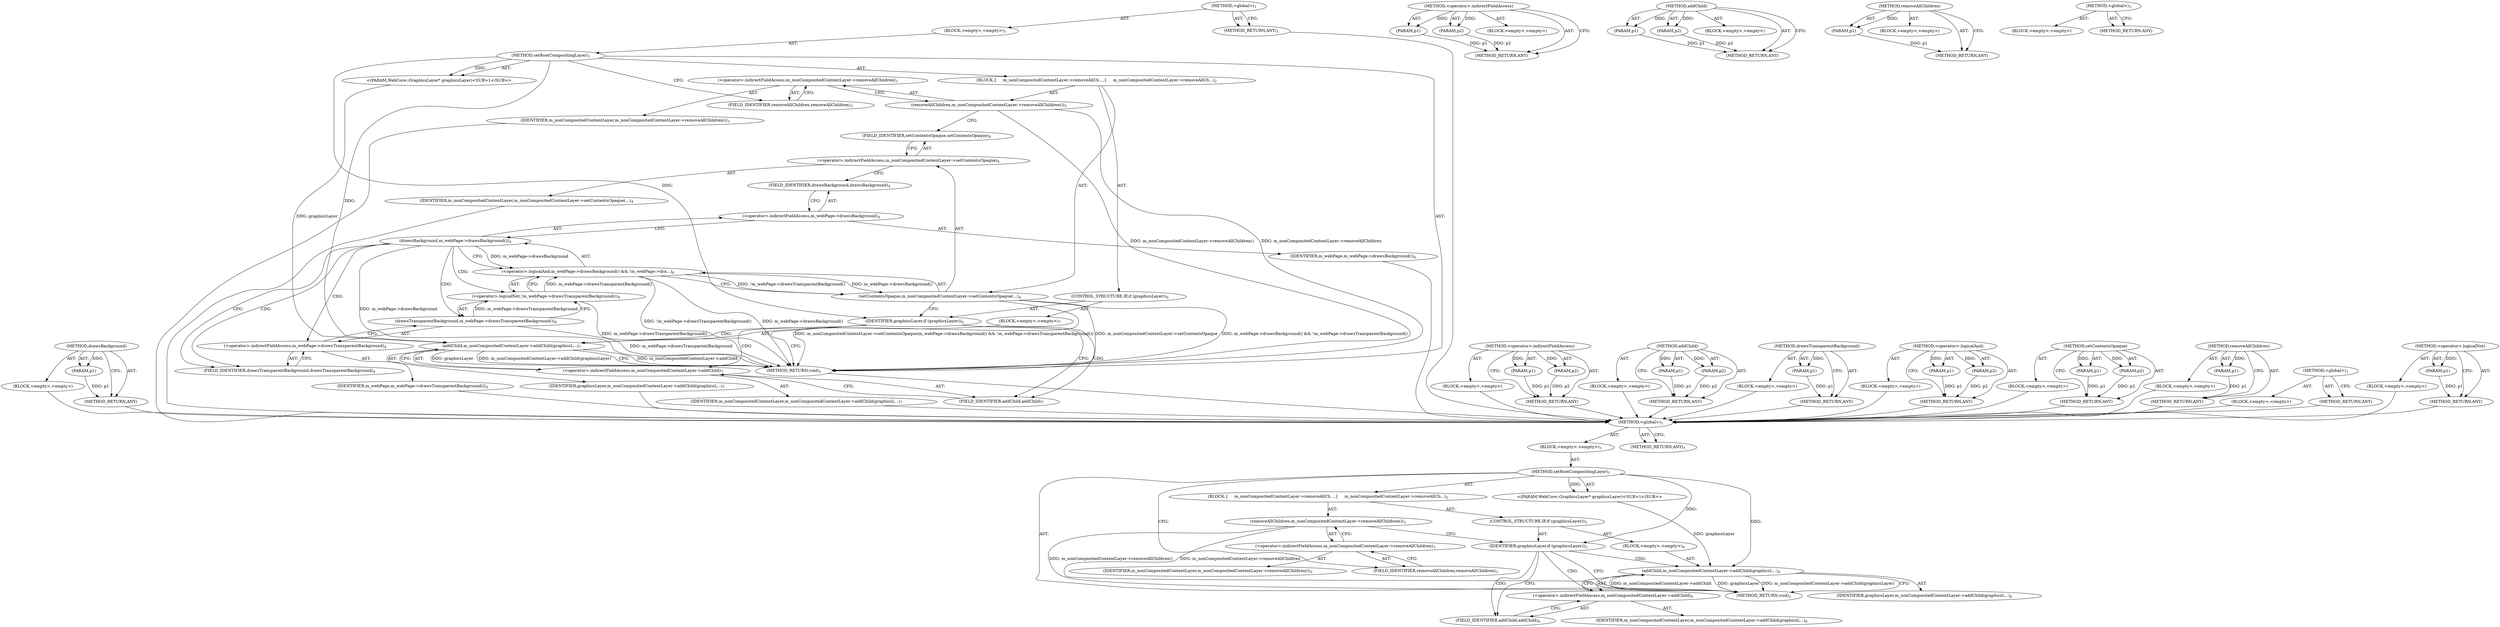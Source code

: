 digraph "&lt;operator&gt;.logicalNot" {
vulnerable_6 [label=<(METHOD,&lt;global&gt;)<SUB>1</SUB>>];
vulnerable_7 [label=<(BLOCK,&lt;empty&gt;,&lt;empty&gt;)<SUB>1</SUB>>];
vulnerable_8 [label=<(METHOD,setRootCompositingLayer)<SUB>1</SUB>>];
vulnerable_9 [label="<(PARAM,WebCore::GraphicsLayer* graphicsLayer)<SUB>1</SUB>>"];
vulnerable_10 [label=<(BLOCK,{
     m_nonCompositedContentLayer-&gt;removeAllCh...,{
     m_nonCompositedContentLayer-&gt;removeAllCh...)<SUB>2</SUB>>];
vulnerable_11 [label=<(removeAllChildren,m_nonCompositedContentLayer-&gt;removeAllChildren())<SUB>3</SUB>>];
vulnerable_12 [label=<(&lt;operator&gt;.indirectFieldAccess,m_nonCompositedContentLayer-&gt;removeAllChildren)<SUB>3</SUB>>];
vulnerable_13 [label=<(IDENTIFIER,m_nonCompositedContentLayer,m_nonCompositedContentLayer-&gt;removeAllChildren())<SUB>3</SUB>>];
vulnerable_14 [label=<(FIELD_IDENTIFIER,removeAllChildren,removeAllChildren)<SUB>3</SUB>>];
vulnerable_15 [label=<(CONTROL_STRUCTURE,IF,if (graphicsLayer))<SUB>5</SUB>>];
vulnerable_16 [label=<(IDENTIFIER,graphicsLayer,if (graphicsLayer))<SUB>5</SUB>>];
vulnerable_17 [label=<(BLOCK,&lt;empty&gt;,&lt;empty&gt;)<SUB>6</SUB>>];
vulnerable_18 [label=<(addChild,m_nonCompositedContentLayer-&gt;addChild(graphicsL...)<SUB>6</SUB>>];
vulnerable_19 [label=<(&lt;operator&gt;.indirectFieldAccess,m_nonCompositedContentLayer-&gt;addChild)<SUB>6</SUB>>];
vulnerable_20 [label=<(IDENTIFIER,m_nonCompositedContentLayer,m_nonCompositedContentLayer-&gt;addChild(graphicsL...)<SUB>6</SUB>>];
vulnerable_21 [label=<(FIELD_IDENTIFIER,addChild,addChild)<SUB>6</SUB>>];
vulnerable_22 [label=<(IDENTIFIER,graphicsLayer,m_nonCompositedContentLayer-&gt;addChild(graphicsL...)<SUB>6</SUB>>];
vulnerable_23 [label=<(METHOD_RETURN,void)<SUB>1</SUB>>];
vulnerable_25 [label=<(METHOD_RETURN,ANY)<SUB>1</SUB>>];
vulnerable_44 [label=<(METHOD,&lt;operator&gt;.indirectFieldAccess)>];
vulnerable_45 [label=<(PARAM,p1)>];
vulnerable_46 [label=<(PARAM,p2)>];
vulnerable_47 [label=<(BLOCK,&lt;empty&gt;,&lt;empty&gt;)>];
vulnerable_48 [label=<(METHOD_RETURN,ANY)>];
vulnerable_49 [label=<(METHOD,addChild)>];
vulnerable_50 [label=<(PARAM,p1)>];
vulnerable_51 [label=<(PARAM,p2)>];
vulnerable_52 [label=<(BLOCK,&lt;empty&gt;,&lt;empty&gt;)>];
vulnerable_53 [label=<(METHOD_RETURN,ANY)>];
vulnerable_40 [label=<(METHOD,removeAllChildren)>];
vulnerable_41 [label=<(PARAM,p1)>];
vulnerable_42 [label=<(BLOCK,&lt;empty&gt;,&lt;empty&gt;)>];
vulnerable_43 [label=<(METHOD_RETURN,ANY)>];
vulnerable_34 [label=<(METHOD,&lt;global&gt;)<SUB>1</SUB>>];
vulnerable_35 [label=<(BLOCK,&lt;empty&gt;,&lt;empty&gt;)>];
vulnerable_36 [label=<(METHOD_RETURN,ANY)>];
fixed_73 [label=<(METHOD,drawsBackground)>];
fixed_74 [label=<(PARAM,p1)>];
fixed_75 [label=<(BLOCK,&lt;empty&gt;,&lt;empty&gt;)>];
fixed_76 [label=<(METHOD_RETURN,ANY)>];
fixed_6 [label=<(METHOD,&lt;global&gt;)<SUB>1</SUB>>];
fixed_7 [label=<(BLOCK,&lt;empty&gt;,&lt;empty&gt;)<SUB>1</SUB>>];
fixed_8 [label=<(METHOD,setRootCompositingLayer)<SUB>1</SUB>>];
fixed_9 [label="<(PARAM,WebCore::GraphicsLayer* graphicsLayer)<SUB>1</SUB>>"];
fixed_10 [label=<(BLOCK,{
     m_nonCompositedContentLayer-&gt;removeAllCh...,{
     m_nonCompositedContentLayer-&gt;removeAllCh...)<SUB>2</SUB>>];
fixed_11 [label=<(removeAllChildren,m_nonCompositedContentLayer-&gt;removeAllChildren())<SUB>3</SUB>>];
fixed_12 [label=<(&lt;operator&gt;.indirectFieldAccess,m_nonCompositedContentLayer-&gt;removeAllChildren)<SUB>3</SUB>>];
fixed_13 [label=<(IDENTIFIER,m_nonCompositedContentLayer,m_nonCompositedContentLayer-&gt;removeAllChildren())<SUB>3</SUB>>];
fixed_14 [label=<(FIELD_IDENTIFIER,removeAllChildren,removeAllChildren)<SUB>3</SUB>>];
fixed_15 [label=<(setContentsOpaque,m_nonCompositedContentLayer-&gt;setContentsOpaque(...)<SUB>4</SUB>>];
fixed_16 [label=<(&lt;operator&gt;.indirectFieldAccess,m_nonCompositedContentLayer-&gt;setContentsOpaque)<SUB>4</SUB>>];
fixed_17 [label=<(IDENTIFIER,m_nonCompositedContentLayer,m_nonCompositedContentLayer-&gt;setContentsOpaque(...)<SUB>4</SUB>>];
fixed_18 [label=<(FIELD_IDENTIFIER,setContentsOpaque,setContentsOpaque)<SUB>4</SUB>>];
fixed_19 [label=<(&lt;operator&gt;.logicalAnd,m_webPage-&gt;drawsBackground() &amp;&amp; !m_webPage-&gt;dra...)<SUB>4</SUB>>];
fixed_20 [label=<(drawsBackground,m_webPage-&gt;drawsBackground())<SUB>4</SUB>>];
fixed_21 [label=<(&lt;operator&gt;.indirectFieldAccess,m_webPage-&gt;drawsBackground)<SUB>4</SUB>>];
fixed_22 [label=<(IDENTIFIER,m_webPage,m_webPage-&gt;drawsBackground())<SUB>4</SUB>>];
fixed_23 [label=<(FIELD_IDENTIFIER,drawsBackground,drawsBackground)<SUB>4</SUB>>];
fixed_24 [label=<(&lt;operator&gt;.logicalNot,!m_webPage-&gt;drawsTransparentBackground())<SUB>4</SUB>>];
fixed_25 [label=<(drawsTransparentBackground,m_webPage-&gt;drawsTransparentBackground())<SUB>4</SUB>>];
fixed_26 [label=<(&lt;operator&gt;.indirectFieldAccess,m_webPage-&gt;drawsTransparentBackground)<SUB>4</SUB>>];
fixed_27 [label=<(IDENTIFIER,m_webPage,m_webPage-&gt;drawsTransparentBackground())<SUB>4</SUB>>];
fixed_28 [label=<(FIELD_IDENTIFIER,drawsTransparentBackground,drawsTransparentBackground)<SUB>4</SUB>>];
fixed_29 [label=<(CONTROL_STRUCTURE,IF,if (graphicsLayer))<SUB>6</SUB>>];
fixed_30 [label=<(IDENTIFIER,graphicsLayer,if (graphicsLayer))<SUB>6</SUB>>];
fixed_31 [label=<(BLOCK,&lt;empty&gt;,&lt;empty&gt;)<SUB>7</SUB>>];
fixed_32 [label=<(addChild,m_nonCompositedContentLayer-&gt;addChild(graphicsL...)<SUB>7</SUB>>];
fixed_33 [label=<(&lt;operator&gt;.indirectFieldAccess,m_nonCompositedContentLayer-&gt;addChild)<SUB>7</SUB>>];
fixed_34 [label=<(IDENTIFIER,m_nonCompositedContentLayer,m_nonCompositedContentLayer-&gt;addChild(graphicsL...)<SUB>7</SUB>>];
fixed_35 [label=<(FIELD_IDENTIFIER,addChild,addChild)<SUB>7</SUB>>];
fixed_36 [label=<(IDENTIFIER,graphicsLayer,m_nonCompositedContentLayer-&gt;addChild(graphicsL...)<SUB>7</SUB>>];
fixed_37 [label=<(METHOD_RETURN,void)<SUB>1</SUB>>];
fixed_39 [label=<(METHOD_RETURN,ANY)<SUB>1</SUB>>];
fixed_58 [label=<(METHOD,&lt;operator&gt;.indirectFieldAccess)>];
fixed_59 [label=<(PARAM,p1)>];
fixed_60 [label=<(PARAM,p2)>];
fixed_61 [label=<(BLOCK,&lt;empty&gt;,&lt;empty&gt;)>];
fixed_62 [label=<(METHOD_RETURN,ANY)>];
fixed_85 [label=<(METHOD,addChild)>];
fixed_86 [label=<(PARAM,p1)>];
fixed_87 [label=<(PARAM,p2)>];
fixed_88 [label=<(BLOCK,&lt;empty&gt;,&lt;empty&gt;)>];
fixed_89 [label=<(METHOD_RETURN,ANY)>];
fixed_81 [label=<(METHOD,drawsTransparentBackground)>];
fixed_82 [label=<(PARAM,p1)>];
fixed_83 [label=<(BLOCK,&lt;empty&gt;,&lt;empty&gt;)>];
fixed_84 [label=<(METHOD_RETURN,ANY)>];
fixed_68 [label=<(METHOD,&lt;operator&gt;.logicalAnd)>];
fixed_69 [label=<(PARAM,p1)>];
fixed_70 [label=<(PARAM,p2)>];
fixed_71 [label=<(BLOCK,&lt;empty&gt;,&lt;empty&gt;)>];
fixed_72 [label=<(METHOD_RETURN,ANY)>];
fixed_63 [label=<(METHOD,setContentsOpaque)>];
fixed_64 [label=<(PARAM,p1)>];
fixed_65 [label=<(PARAM,p2)>];
fixed_66 [label=<(BLOCK,&lt;empty&gt;,&lt;empty&gt;)>];
fixed_67 [label=<(METHOD_RETURN,ANY)>];
fixed_54 [label=<(METHOD,removeAllChildren)>];
fixed_55 [label=<(PARAM,p1)>];
fixed_56 [label=<(BLOCK,&lt;empty&gt;,&lt;empty&gt;)>];
fixed_57 [label=<(METHOD_RETURN,ANY)>];
fixed_48 [label=<(METHOD,&lt;global&gt;)<SUB>1</SUB>>];
fixed_49 [label=<(BLOCK,&lt;empty&gt;,&lt;empty&gt;)>];
fixed_50 [label=<(METHOD_RETURN,ANY)>];
fixed_77 [label=<(METHOD,&lt;operator&gt;.logicalNot)>];
fixed_78 [label=<(PARAM,p1)>];
fixed_79 [label=<(BLOCK,&lt;empty&gt;,&lt;empty&gt;)>];
fixed_80 [label=<(METHOD_RETURN,ANY)>];
vulnerable_6 -> vulnerable_7  [key=0, label="AST: "];
vulnerable_6 -> vulnerable_25  [key=0, label="AST: "];
vulnerable_6 -> vulnerable_25  [key=1, label="CFG: "];
vulnerable_7 -> vulnerable_8  [key=0, label="AST: "];
vulnerable_8 -> vulnerable_9  [key=0, label="AST: "];
vulnerable_8 -> vulnerable_9  [key=1, label="DDG: "];
vulnerable_8 -> vulnerable_10  [key=0, label="AST: "];
vulnerable_8 -> vulnerable_23  [key=0, label="AST: "];
vulnerable_8 -> vulnerable_14  [key=0, label="CFG: "];
vulnerable_8 -> vulnerable_16  [key=0, label="DDG: "];
vulnerable_8 -> vulnerable_18  [key=0, label="DDG: "];
vulnerable_9 -> vulnerable_18  [key=0, label="DDG: graphicsLayer"];
vulnerable_10 -> vulnerable_11  [key=0, label="AST: "];
vulnerable_10 -> vulnerable_15  [key=0, label="AST: "];
vulnerable_11 -> vulnerable_12  [key=0, label="AST: "];
vulnerable_11 -> vulnerable_16  [key=0, label="CFG: "];
vulnerable_11 -> vulnerable_23  [key=0, label="DDG: m_nonCompositedContentLayer-&gt;removeAllChildren"];
vulnerable_11 -> vulnerable_23  [key=1, label="DDG: m_nonCompositedContentLayer-&gt;removeAllChildren()"];
vulnerable_12 -> vulnerable_13  [key=0, label="AST: "];
vulnerable_12 -> vulnerable_14  [key=0, label="AST: "];
vulnerable_12 -> vulnerable_11  [key=0, label="CFG: "];
vulnerable_14 -> vulnerable_12  [key=0, label="CFG: "];
vulnerable_15 -> vulnerable_16  [key=0, label="AST: "];
vulnerable_15 -> vulnerable_17  [key=0, label="AST: "];
vulnerable_16 -> vulnerable_23  [key=0, label="CFG: "];
vulnerable_16 -> vulnerable_21  [key=0, label="CFG: "];
vulnerable_16 -> vulnerable_21  [key=1, label="CDG: "];
vulnerable_16 -> vulnerable_18  [key=0, label="CDG: "];
vulnerable_16 -> vulnerable_19  [key=0, label="CDG: "];
vulnerable_17 -> vulnerable_18  [key=0, label="AST: "];
vulnerable_18 -> vulnerable_19  [key=0, label="AST: "];
vulnerable_18 -> vulnerable_22  [key=0, label="AST: "];
vulnerable_18 -> vulnerable_23  [key=0, label="CFG: "];
vulnerable_18 -> vulnerable_23  [key=1, label="DDG: m_nonCompositedContentLayer-&gt;addChild"];
vulnerable_18 -> vulnerable_23  [key=2, label="DDG: graphicsLayer"];
vulnerable_18 -> vulnerable_23  [key=3, label="DDG: m_nonCompositedContentLayer-&gt;addChild(graphicsLayer)"];
vulnerable_19 -> vulnerable_20  [key=0, label="AST: "];
vulnerable_19 -> vulnerable_21  [key=0, label="AST: "];
vulnerable_19 -> vulnerable_18  [key=0, label="CFG: "];
vulnerable_21 -> vulnerable_19  [key=0, label="CFG: "];
vulnerable_44 -> vulnerable_45  [key=0, label="AST: "];
vulnerable_44 -> vulnerable_45  [key=1, label="DDG: "];
vulnerable_44 -> vulnerable_47  [key=0, label="AST: "];
vulnerable_44 -> vulnerable_46  [key=0, label="AST: "];
vulnerable_44 -> vulnerable_46  [key=1, label="DDG: "];
vulnerable_44 -> vulnerable_48  [key=0, label="AST: "];
vulnerable_44 -> vulnerable_48  [key=1, label="CFG: "];
vulnerable_45 -> vulnerable_48  [key=0, label="DDG: p1"];
vulnerable_46 -> vulnerable_48  [key=0, label="DDG: p2"];
vulnerable_49 -> vulnerable_50  [key=0, label="AST: "];
vulnerable_49 -> vulnerable_50  [key=1, label="DDG: "];
vulnerable_49 -> vulnerable_52  [key=0, label="AST: "];
vulnerable_49 -> vulnerable_51  [key=0, label="AST: "];
vulnerable_49 -> vulnerable_51  [key=1, label="DDG: "];
vulnerable_49 -> vulnerable_53  [key=0, label="AST: "];
vulnerable_49 -> vulnerable_53  [key=1, label="CFG: "];
vulnerable_50 -> vulnerable_53  [key=0, label="DDG: p1"];
vulnerable_51 -> vulnerable_53  [key=0, label="DDG: p2"];
vulnerable_40 -> vulnerable_41  [key=0, label="AST: "];
vulnerable_40 -> vulnerable_41  [key=1, label="DDG: "];
vulnerable_40 -> vulnerable_42  [key=0, label="AST: "];
vulnerable_40 -> vulnerable_43  [key=0, label="AST: "];
vulnerable_40 -> vulnerable_43  [key=1, label="CFG: "];
vulnerable_41 -> vulnerable_43  [key=0, label="DDG: p1"];
vulnerable_34 -> vulnerable_35  [key=0, label="AST: "];
vulnerable_34 -> vulnerable_36  [key=0, label="AST: "];
vulnerable_34 -> vulnerable_36  [key=1, label="CFG: "];
fixed_73 -> fixed_74  [key=0, label="AST: "];
fixed_73 -> fixed_74  [key=1, label="DDG: "];
fixed_73 -> fixed_75  [key=0, label="AST: "];
fixed_73 -> fixed_76  [key=0, label="AST: "];
fixed_73 -> fixed_76  [key=1, label="CFG: "];
fixed_74 -> fixed_76  [key=0, label="DDG: p1"];
fixed_75 -> vulnerable_6  [key=0];
fixed_76 -> vulnerable_6  [key=0];
fixed_6 -> fixed_7  [key=0, label="AST: "];
fixed_6 -> fixed_39  [key=0, label="AST: "];
fixed_6 -> fixed_39  [key=1, label="CFG: "];
fixed_7 -> fixed_8  [key=0, label="AST: "];
fixed_8 -> fixed_9  [key=0, label="AST: "];
fixed_8 -> fixed_9  [key=1, label="DDG: "];
fixed_8 -> fixed_10  [key=0, label="AST: "];
fixed_8 -> fixed_37  [key=0, label="AST: "];
fixed_8 -> fixed_14  [key=0, label="CFG: "];
fixed_8 -> fixed_30  [key=0, label="DDG: "];
fixed_8 -> fixed_32  [key=0, label="DDG: "];
fixed_9 -> fixed_32  [key=0, label="DDG: graphicsLayer"];
fixed_10 -> fixed_11  [key=0, label="AST: "];
fixed_10 -> fixed_15  [key=0, label="AST: "];
fixed_10 -> fixed_29  [key=0, label="AST: "];
fixed_11 -> fixed_12  [key=0, label="AST: "];
fixed_11 -> fixed_18  [key=0, label="CFG: "];
fixed_11 -> fixed_37  [key=0, label="DDG: m_nonCompositedContentLayer-&gt;removeAllChildren"];
fixed_11 -> fixed_37  [key=1, label="DDG: m_nonCompositedContentLayer-&gt;removeAllChildren()"];
fixed_12 -> fixed_13  [key=0, label="AST: "];
fixed_12 -> fixed_14  [key=0, label="AST: "];
fixed_12 -> fixed_11  [key=0, label="CFG: "];
fixed_13 -> vulnerable_6  [key=0];
fixed_14 -> fixed_12  [key=0, label="CFG: "];
fixed_15 -> fixed_16  [key=0, label="AST: "];
fixed_15 -> fixed_19  [key=0, label="AST: "];
fixed_15 -> fixed_30  [key=0, label="CFG: "];
fixed_15 -> fixed_37  [key=0, label="DDG: m_nonCompositedContentLayer-&gt;setContentsOpaque"];
fixed_15 -> fixed_37  [key=1, label="DDG: m_webPage-&gt;drawsBackground() &amp;&amp; !m_webPage-&gt;drawsTransparentBackground()"];
fixed_15 -> fixed_37  [key=2, label="DDG: m_nonCompositedContentLayer-&gt;setContentsOpaque(m_webPage-&gt;drawsBackground() &amp;&amp; !m_webPage-&gt;drawsTransparentBackground())"];
fixed_16 -> fixed_17  [key=0, label="AST: "];
fixed_16 -> fixed_18  [key=0, label="AST: "];
fixed_16 -> fixed_23  [key=0, label="CFG: "];
fixed_17 -> vulnerable_6  [key=0];
fixed_18 -> fixed_16  [key=0, label="CFG: "];
fixed_19 -> fixed_20  [key=0, label="AST: "];
fixed_19 -> fixed_24  [key=0, label="AST: "];
fixed_19 -> fixed_15  [key=0, label="CFG: "];
fixed_19 -> fixed_15  [key=1, label="DDG: m_webPage-&gt;drawsBackground()"];
fixed_19 -> fixed_15  [key=2, label="DDG: !m_webPage-&gt;drawsTransparentBackground()"];
fixed_19 -> fixed_37  [key=0, label="DDG: m_webPage-&gt;drawsBackground()"];
fixed_19 -> fixed_37  [key=1, label="DDG: !m_webPage-&gt;drawsTransparentBackground()"];
fixed_20 -> fixed_21  [key=0, label="AST: "];
fixed_20 -> fixed_19  [key=0, label="CFG: "];
fixed_20 -> fixed_19  [key=1, label="DDG: m_webPage-&gt;drawsBackground"];
fixed_20 -> fixed_28  [key=0, label="CFG: "];
fixed_20 -> fixed_28  [key=1, label="CDG: "];
fixed_20 -> fixed_37  [key=0, label="DDG: m_webPage-&gt;drawsBackground"];
fixed_20 -> fixed_24  [key=0, label="CDG: "];
fixed_20 -> fixed_25  [key=0, label="CDG: "];
fixed_20 -> fixed_26  [key=0, label="CDG: "];
fixed_21 -> fixed_22  [key=0, label="AST: "];
fixed_21 -> fixed_23  [key=0, label="AST: "];
fixed_21 -> fixed_20  [key=0, label="CFG: "];
fixed_22 -> vulnerable_6  [key=0];
fixed_23 -> fixed_21  [key=0, label="CFG: "];
fixed_24 -> fixed_25  [key=0, label="AST: "];
fixed_24 -> fixed_19  [key=0, label="CFG: "];
fixed_24 -> fixed_19  [key=1, label="DDG: m_webPage-&gt;drawsTransparentBackground()"];
fixed_24 -> fixed_37  [key=0, label="DDG: m_webPage-&gt;drawsTransparentBackground()"];
fixed_25 -> fixed_26  [key=0, label="AST: "];
fixed_25 -> fixed_24  [key=0, label="CFG: "];
fixed_25 -> fixed_24  [key=1, label="DDG: m_webPage-&gt;drawsTransparentBackground"];
fixed_25 -> fixed_37  [key=0, label="DDG: m_webPage-&gt;drawsTransparentBackground"];
fixed_26 -> fixed_27  [key=0, label="AST: "];
fixed_26 -> fixed_28  [key=0, label="AST: "];
fixed_26 -> fixed_25  [key=0, label="CFG: "];
fixed_27 -> vulnerable_6  [key=0];
fixed_28 -> fixed_26  [key=0, label="CFG: "];
fixed_29 -> fixed_30  [key=0, label="AST: "];
fixed_29 -> fixed_31  [key=0, label="AST: "];
fixed_30 -> fixed_37  [key=0, label="CFG: "];
fixed_30 -> fixed_35  [key=0, label="CFG: "];
fixed_30 -> fixed_35  [key=1, label="CDG: "];
fixed_30 -> fixed_32  [key=0, label="CDG: "];
fixed_30 -> fixed_33  [key=0, label="CDG: "];
fixed_31 -> fixed_32  [key=0, label="AST: "];
fixed_32 -> fixed_33  [key=0, label="AST: "];
fixed_32 -> fixed_36  [key=0, label="AST: "];
fixed_32 -> fixed_37  [key=0, label="CFG: "];
fixed_32 -> fixed_37  [key=1, label="DDG: m_nonCompositedContentLayer-&gt;addChild"];
fixed_32 -> fixed_37  [key=2, label="DDG: graphicsLayer"];
fixed_32 -> fixed_37  [key=3, label="DDG: m_nonCompositedContentLayer-&gt;addChild(graphicsLayer)"];
fixed_33 -> fixed_34  [key=0, label="AST: "];
fixed_33 -> fixed_35  [key=0, label="AST: "];
fixed_33 -> fixed_32  [key=0, label="CFG: "];
fixed_34 -> vulnerable_6  [key=0];
fixed_35 -> fixed_33  [key=0, label="CFG: "];
fixed_36 -> vulnerable_6  [key=0];
fixed_37 -> vulnerable_6  [key=0];
fixed_39 -> vulnerable_6  [key=0];
fixed_58 -> fixed_59  [key=0, label="AST: "];
fixed_58 -> fixed_59  [key=1, label="DDG: "];
fixed_58 -> fixed_61  [key=0, label="AST: "];
fixed_58 -> fixed_60  [key=0, label="AST: "];
fixed_58 -> fixed_60  [key=1, label="DDG: "];
fixed_58 -> fixed_62  [key=0, label="AST: "];
fixed_58 -> fixed_62  [key=1, label="CFG: "];
fixed_59 -> fixed_62  [key=0, label="DDG: p1"];
fixed_60 -> fixed_62  [key=0, label="DDG: p2"];
fixed_61 -> vulnerable_6  [key=0];
fixed_62 -> vulnerable_6  [key=0];
fixed_85 -> fixed_86  [key=0, label="AST: "];
fixed_85 -> fixed_86  [key=1, label="DDG: "];
fixed_85 -> fixed_88  [key=0, label="AST: "];
fixed_85 -> fixed_87  [key=0, label="AST: "];
fixed_85 -> fixed_87  [key=1, label="DDG: "];
fixed_85 -> fixed_89  [key=0, label="AST: "];
fixed_85 -> fixed_89  [key=1, label="CFG: "];
fixed_86 -> fixed_89  [key=0, label="DDG: p1"];
fixed_87 -> fixed_89  [key=0, label="DDG: p2"];
fixed_88 -> vulnerable_6  [key=0];
fixed_89 -> vulnerable_6  [key=0];
fixed_81 -> fixed_82  [key=0, label="AST: "];
fixed_81 -> fixed_82  [key=1, label="DDG: "];
fixed_81 -> fixed_83  [key=0, label="AST: "];
fixed_81 -> fixed_84  [key=0, label="AST: "];
fixed_81 -> fixed_84  [key=1, label="CFG: "];
fixed_82 -> fixed_84  [key=0, label="DDG: p1"];
fixed_83 -> vulnerable_6  [key=0];
fixed_84 -> vulnerable_6  [key=0];
fixed_68 -> fixed_69  [key=0, label="AST: "];
fixed_68 -> fixed_69  [key=1, label="DDG: "];
fixed_68 -> fixed_71  [key=0, label="AST: "];
fixed_68 -> fixed_70  [key=0, label="AST: "];
fixed_68 -> fixed_70  [key=1, label="DDG: "];
fixed_68 -> fixed_72  [key=0, label="AST: "];
fixed_68 -> fixed_72  [key=1, label="CFG: "];
fixed_69 -> fixed_72  [key=0, label="DDG: p1"];
fixed_70 -> fixed_72  [key=0, label="DDG: p2"];
fixed_71 -> vulnerable_6  [key=0];
fixed_72 -> vulnerable_6  [key=0];
fixed_63 -> fixed_64  [key=0, label="AST: "];
fixed_63 -> fixed_64  [key=1, label="DDG: "];
fixed_63 -> fixed_66  [key=0, label="AST: "];
fixed_63 -> fixed_65  [key=0, label="AST: "];
fixed_63 -> fixed_65  [key=1, label="DDG: "];
fixed_63 -> fixed_67  [key=0, label="AST: "];
fixed_63 -> fixed_67  [key=1, label="CFG: "];
fixed_64 -> fixed_67  [key=0, label="DDG: p1"];
fixed_65 -> fixed_67  [key=0, label="DDG: p2"];
fixed_66 -> vulnerable_6  [key=0];
fixed_67 -> vulnerable_6  [key=0];
fixed_54 -> fixed_55  [key=0, label="AST: "];
fixed_54 -> fixed_55  [key=1, label="DDG: "];
fixed_54 -> fixed_56  [key=0, label="AST: "];
fixed_54 -> fixed_57  [key=0, label="AST: "];
fixed_54 -> fixed_57  [key=1, label="CFG: "];
fixed_55 -> fixed_57  [key=0, label="DDG: p1"];
fixed_56 -> vulnerable_6  [key=0];
fixed_57 -> vulnerable_6  [key=0];
fixed_48 -> fixed_49  [key=0, label="AST: "];
fixed_48 -> fixed_50  [key=0, label="AST: "];
fixed_48 -> fixed_50  [key=1, label="CFG: "];
fixed_49 -> vulnerable_6  [key=0];
fixed_50 -> vulnerable_6  [key=0];
fixed_77 -> fixed_78  [key=0, label="AST: "];
fixed_77 -> fixed_78  [key=1, label="DDG: "];
fixed_77 -> fixed_79  [key=0, label="AST: "];
fixed_77 -> fixed_80  [key=0, label="AST: "];
fixed_77 -> fixed_80  [key=1, label="CFG: "];
fixed_78 -> fixed_80  [key=0, label="DDG: p1"];
fixed_79 -> vulnerable_6  [key=0];
fixed_80 -> vulnerable_6  [key=0];
}
